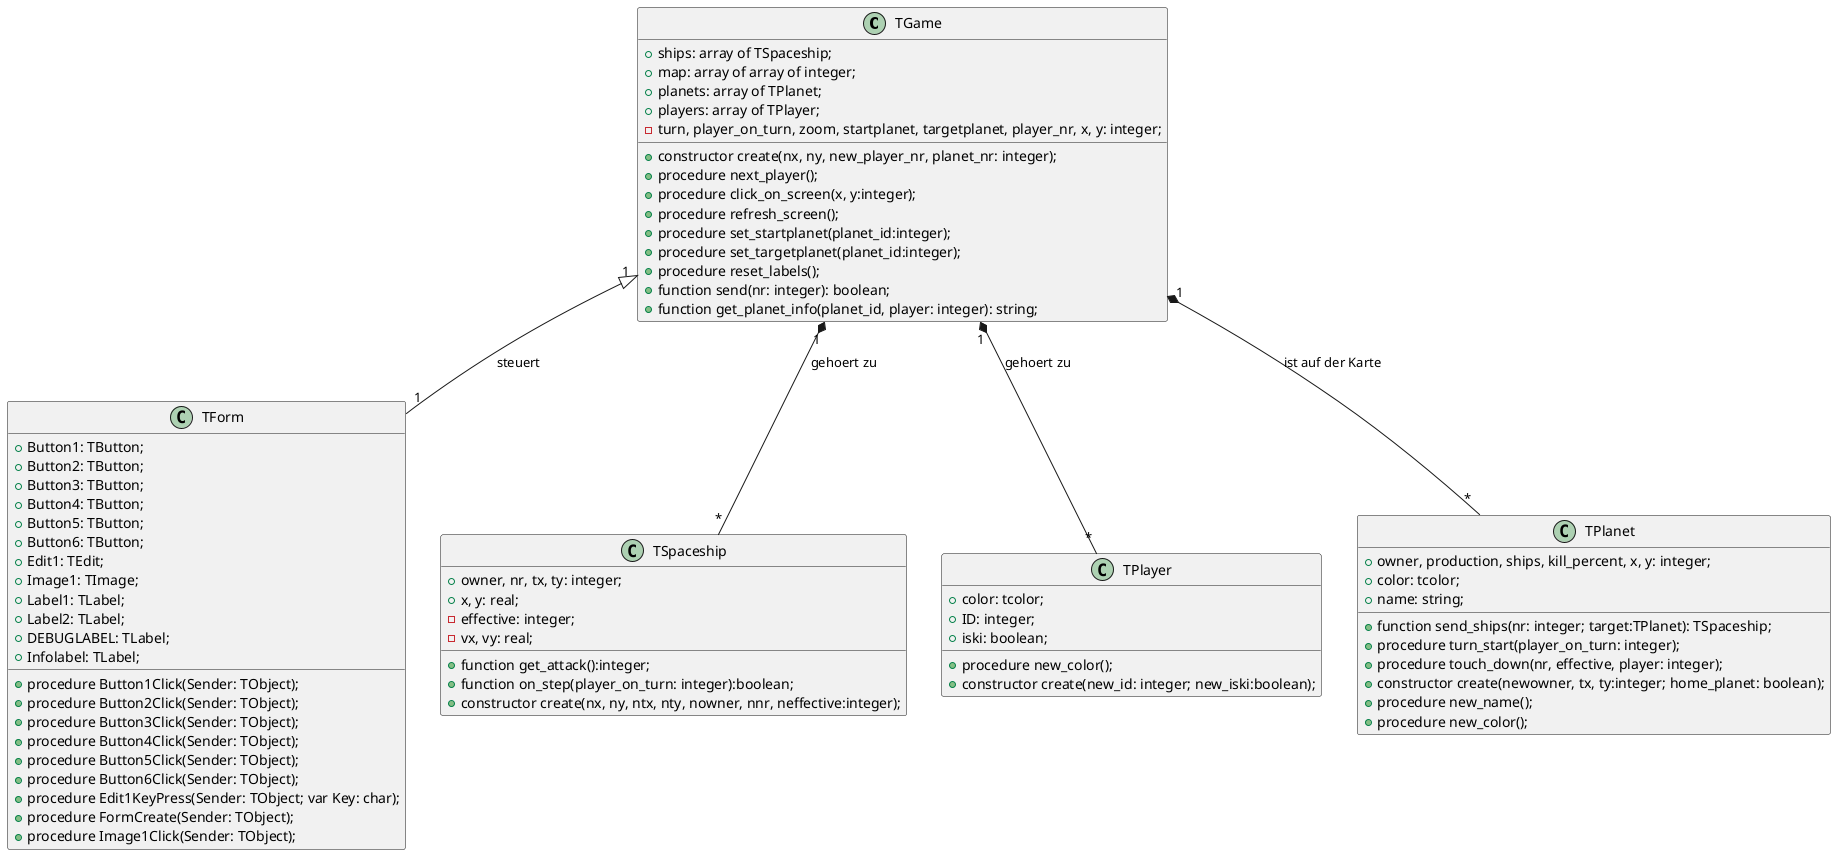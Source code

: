 @startuml
  
class TGame {
   + ships: array of TSpaceship;
   + map: array of array of integer;
   + planets: array of TPlanet;
   + players: array of TPlayer;
   +constructor create(nx, ny, new_player_nr, planet_nr: integer);
   +procedure next_player();
   +procedure click_on_screen(x, y:integer);
   +procedure refresh_screen();
   +procedure set_startplanet(planet_id:integer);
   +procedure set_targetplanet(planet_id:integer);
   +procedure reset_labels();
   +function send(nr: integer): boolean;
   +function get_planet_info(planet_id, player: integer): string;
   - turn, player_on_turn, zoom, startplanet, targetplanet, player_nr, x, y: integer;
}
   
class TForm {
    +Button1: TButton;
    +Button2: TButton;
    +Button3: TButton;
    +Button4: TButton;
    +Button5: TButton;
    +Button6: TButton;
    +Edit1: TEdit;
    +Image1: TImage;
    +Label1: TLabel;
    +Label2: TLabel;
    +DEBUGLABEL: TLabel;
    +Infolabel: TLabel;
    +procedure Button1Click(Sender: TObject);
    +procedure Button2Click(Sender: TObject);
    +procedure Button3Click(Sender: TObject);
    +procedure Button4Click(Sender: TObject);
    +procedure Button5Click(Sender: TObject);
    +procedure Button6Click(Sender: TObject);
    +procedure Edit1KeyPress(Sender: TObject; var Key: char);
    +procedure FormCreate(Sender: TObject);
    +procedure Image1Click(Sender: TObject);
  }
    
class TSpaceship {
   +owner, nr, tx, ty: integer;
   +x, y: real;
   +function get_attack():integer;
   +function on_step(player_on_turn: integer):boolean;
   +constructor create(nx, ny, ntx, nty, nowner, nnr, neffective:integer);
   -effective: integer;
   -vx, vy: real;
}

class TPlayer {
  +color: tcolor;
  +ID: integer;
  +iski: boolean;
  +procedure new_color();
  +constructor create(new_id: integer; new_iski:boolean);
}
   
class TPlanet {
 +owner, production, ships, kill_percent, x, y: integer;
 +color: tcolor;
 +name: string;
 +function send_ships(nr: integer; target:TPlanet): TSpaceship;
 +procedure turn_start(player_on_turn: integer);
 +procedure touch_down(nr, effective, player: integer);
 +constructor create(newowner, tx, ty:integer; home_planet: boolean);
 +procedure new_name();
 +procedure new_color();
 }
 
TGame "1" *-- "*" TPlayer : gehoert zu
TGame "1" *-- "*" TSpaceship : gehoert zu
TGame "1" *-- "*" TPlanet : ist auf der Karte
TGame "1" <|-- "1" TForm : steuert

@enduml